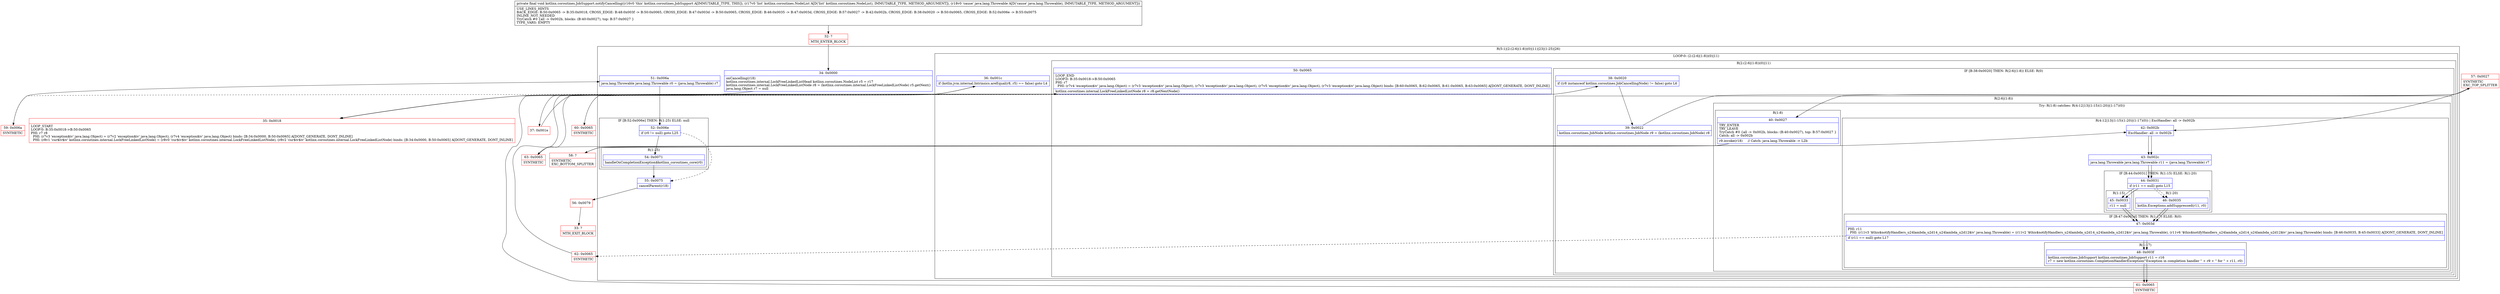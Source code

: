 digraph "CFG forkotlinx.coroutines.JobSupport.notifyCancelling(Lkotlinx\/coroutines\/NodeList;Ljava\/lang\/Throwable;)V" {
subgraph cluster_Region_741616114 {
label = "R(5:1|(2:(2:6|(1:8))(0)|11)|23|(1:25)|26)";
node [shape=record,color=blue];
Node_34 [shape=record,label="{34\:\ 0x0000|onCancelling(r18)\lkotlinx.coroutines.internal.LockFreeLinkedListHead kotlinx.coroutines.NodeList r5 = r17\lkotlinx.coroutines.internal.LockFreeLinkedListNode r8 = (kotlinx.coroutines.internal.LockFreeLinkedListNode) r5.getNext()\ljava.lang.Object r7 = null\l}"];
subgraph cluster_LoopRegion_1957955590 {
label = "LOOP:0: (2:(2:6|(1:8))(0)|11)";
node [shape=record,color=blue];
Node_36 [shape=record,label="{36\:\ 0x001c|if (kotlin.jvm.internal.Intrinsics.areEqual(r8, r5) == false) goto L4\l}"];
subgraph cluster_Region_243945604 {
label = "R(2:(2:6|(1:8))(0)|11)";
node [shape=record,color=blue];
subgraph cluster_IfRegion_1288159146 {
label = "IF [B:38:0x0020] THEN: R(2:6|(1:8)) ELSE: R(0)";
node [shape=record,color=blue];
Node_38 [shape=record,label="{38\:\ 0x0020|if ((r8 instanceof kotlinx.coroutines.JobCancellingNode) != false) goto L6\l}"];
subgraph cluster_Region_1102148729 {
label = "R(2:6|(1:8))";
node [shape=record,color=blue];
Node_39 [shape=record,label="{39\:\ 0x0022|kotlinx.coroutines.JobNode kotlinx.coroutines.JobNode r9 = (kotlinx.coroutines.JobNode) r8\l}"];
subgraph cluster_TryCatchRegion_792371032 {
label = "Try: R(1:8) catches: R(4:12|13|(1:15)(1:20)|(1:17)(0))";
node [shape=record,color=blue];
subgraph cluster_Region_1784290701 {
label = "R(1:8)";
node [shape=record,color=blue];
Node_40 [shape=record,label="{40\:\ 0x0027|TRY_ENTER\lTRY_LEAVE\lTryCatch #0 \{all \-\> 0x002b, blocks: (B:40:0x0027), top: B:57:0x0027 \}\lCatch: all \-\> 0x002b\l|r9.invoke(r18)     \/\/ Catch: java.lang.Throwable \-\> L2b\l}"];
}
subgraph cluster_Region_1237568551 {
label = "R(4:12|13|(1:15)(1:20)|(1:17)(0)) | ExcHandler: all \-\> 0x002b\l";
node [shape=record,color=blue];
Node_42 [shape=record,label="{42\:\ 0x002b|ExcHandler: all \-\> 0x002b\l}"];
Node_43 [shape=record,label="{43\:\ 0x002c|java.lang.Throwable java.lang.Throwable r11 = (java.lang.Throwable) r7\l}"];
subgraph cluster_IfRegion_1163725626 {
label = "IF [B:44:0x0031] THEN: R(1:15) ELSE: R(1:20)";
node [shape=record,color=blue];
Node_44 [shape=record,label="{44\:\ 0x0031|if (r11 == null) goto L15\l}"];
subgraph cluster_Region_1026512405 {
label = "R(1:15)";
node [shape=record,color=blue];
Node_45 [shape=record,label="{45\:\ 0x0033|r11 = null\l}"];
}
subgraph cluster_Region_842417878 {
label = "R(1:20)";
node [shape=record,color=blue];
Node_46 [shape=record,label="{46\:\ 0x0035|kotlin.Exceptions.addSuppressed(r11, r0)\l}"];
}
}
subgraph cluster_IfRegion_146441064 {
label = "IF [B:47:0x003d] THEN: R(1:17) ELSE: R(0)";
node [shape=record,color=blue];
Node_47 [shape=record,label="{47\:\ 0x003d|PHI: r11 \l  PHI: (r11v3 '$this$notifyHandlers_u24lambda_u2d14_u24lambda_u2d12$iv' java.lang.Throwable) = (r11v2 '$this$notifyHandlers_u24lambda_u2d14_u24lambda_u2d12$iv' java.lang.Throwable), (r11v6 '$this$notifyHandlers_u24lambda_u2d14_u24lambda_u2d12$iv' java.lang.Throwable) binds: [B:46:0x0035, B:45:0x0033] A[DONT_GENERATE, DONT_INLINE]\l|if (r11 == null) goto L17\l}"];
subgraph cluster_Region_353480817 {
label = "R(1:17)";
node [shape=record,color=blue];
Node_48 [shape=record,label="{48\:\ 0x003f|kotlinx.coroutines.JobSupport kotlinx.coroutines.JobSupport r11 = r16\lr7 = new kotlinx.coroutines.CompletionHandlerException(\"Exception in completion handler \" + r9 + \" for \" + r11, r0)\l}"];
}
subgraph cluster_Region_1303291810 {
label = "R(0)";
node [shape=record,color=blue];
}
}
}
}
}
subgraph cluster_Region_1260955110 {
label = "R(0)";
node [shape=record,color=blue];
}
}
Node_50 [shape=record,label="{50\:\ 0x0065|LOOP_END\lLOOP:0: B:35:0x0018\-\>B:50:0x0065\lPHI: r7 \l  PHI: (r7v4 'exception$iv' java.lang.Object) = (r7v3 'exception$iv' java.lang.Object), (r7v3 'exception$iv' java.lang.Object), (r7v5 'exception$iv' java.lang.Object), (r7v3 'exception$iv' java.lang.Object) binds: [B:60:0x0065, B:62:0x0065, B:61:0x0065, B:63:0x0065] A[DONT_GENERATE, DONT_INLINE]\l|kotlinx.coroutines.internal.LockFreeLinkedListNode r8 = r8.getNextNode()\l}"];
}
}
Node_51 [shape=record,label="{51\:\ 0x006a|java.lang.Throwable java.lang.Throwable r0 = (java.lang.Throwable) r7\l}"];
subgraph cluster_IfRegion_948437082 {
label = "IF [B:52:0x006e] THEN: R(1:25) ELSE: null";
node [shape=record,color=blue];
Node_52 [shape=record,label="{52\:\ 0x006e|if (r0 != null) goto L25\l}"];
subgraph cluster_Region_1917893006 {
label = "R(1:25)";
node [shape=record,color=blue];
Node_54 [shape=record,label="{54\:\ 0x0071|handleOnCompletionException$kotlinx_coroutines_core(r0)\l}"];
}
}
Node_55 [shape=record,label="{55\:\ 0x0075|cancelParent(r18)\l}"];
}
subgraph cluster_Region_1237568551 {
label = "R(4:12|13|(1:15)(1:20)|(1:17)(0)) | ExcHandler: all \-\> 0x002b\l";
node [shape=record,color=blue];
Node_42 [shape=record,label="{42\:\ 0x002b|ExcHandler: all \-\> 0x002b\l}"];
Node_43 [shape=record,label="{43\:\ 0x002c|java.lang.Throwable java.lang.Throwable r11 = (java.lang.Throwable) r7\l}"];
subgraph cluster_IfRegion_1163725626 {
label = "IF [B:44:0x0031] THEN: R(1:15) ELSE: R(1:20)";
node [shape=record,color=blue];
Node_44 [shape=record,label="{44\:\ 0x0031|if (r11 == null) goto L15\l}"];
subgraph cluster_Region_1026512405 {
label = "R(1:15)";
node [shape=record,color=blue];
Node_45 [shape=record,label="{45\:\ 0x0033|r11 = null\l}"];
}
subgraph cluster_Region_842417878 {
label = "R(1:20)";
node [shape=record,color=blue];
Node_46 [shape=record,label="{46\:\ 0x0035|kotlin.Exceptions.addSuppressed(r11, r0)\l}"];
}
}
subgraph cluster_IfRegion_146441064 {
label = "IF [B:47:0x003d] THEN: R(1:17) ELSE: R(0)";
node [shape=record,color=blue];
Node_47 [shape=record,label="{47\:\ 0x003d|PHI: r11 \l  PHI: (r11v3 '$this$notifyHandlers_u24lambda_u2d14_u24lambda_u2d12$iv' java.lang.Throwable) = (r11v2 '$this$notifyHandlers_u24lambda_u2d14_u24lambda_u2d12$iv' java.lang.Throwable), (r11v6 '$this$notifyHandlers_u24lambda_u2d14_u24lambda_u2d12$iv' java.lang.Throwable) binds: [B:46:0x0035, B:45:0x0033] A[DONT_GENERATE, DONT_INLINE]\l|if (r11 == null) goto L17\l}"];
subgraph cluster_Region_353480817 {
label = "R(1:17)";
node [shape=record,color=blue];
Node_48 [shape=record,label="{48\:\ 0x003f|kotlinx.coroutines.JobSupport kotlinx.coroutines.JobSupport r11 = r16\lr7 = new kotlinx.coroutines.CompletionHandlerException(\"Exception in completion handler \" + r9 + \" for \" + r11, r0)\l}"];
}
subgraph cluster_Region_1303291810 {
label = "R(0)";
node [shape=record,color=blue];
}
}
}
Node_32 [shape=record,color=red,label="{32\:\ ?|MTH_ENTER_BLOCK\l}"];
Node_35 [shape=record,color=red,label="{35\:\ 0x0018|LOOP_START\lLOOP:0: B:35:0x0018\-\>B:50:0x0065\lPHI: r7 r8 \l  PHI: (r7v3 'exception$iv' java.lang.Object) = (r7v2 'exception$iv' java.lang.Object), (r7v4 'exception$iv' java.lang.Object) binds: [B:34:0x0000, B:50:0x0065] A[DONT_GENERATE, DONT_INLINE]\l  PHI: (r8v1 'cur$iv$iv' kotlinx.coroutines.internal.LockFreeLinkedListNode) = (r8v0 'cur$iv$iv' kotlinx.coroutines.internal.LockFreeLinkedListNode), (r8v2 'cur$iv$iv' kotlinx.coroutines.internal.LockFreeLinkedListNode) binds: [B:34:0x0000, B:50:0x0065] A[DONT_GENERATE, DONT_INLINE]\l}"];
Node_37 [shape=record,color=red,label="{37\:\ 0x001e}"];
Node_57 [shape=record,color=red,label="{57\:\ 0x0027|SYNTHETIC\lEXC_TOP_SPLITTER\l}"];
Node_58 [shape=record,color=red,label="{58\:\ ?|SYNTHETIC\lEXC_BOTTOM_SPLITTER\l}"];
Node_63 [shape=record,color=red,label="{63\:\ 0x0065|SYNTHETIC\l}"];
Node_61 [shape=record,color=red,label="{61\:\ 0x0065|SYNTHETIC\l}"];
Node_62 [shape=record,color=red,label="{62\:\ 0x0065|SYNTHETIC\l}"];
Node_60 [shape=record,color=red,label="{60\:\ 0x0065|SYNTHETIC\l}"];
Node_59 [shape=record,color=red,label="{59\:\ 0x006a|SYNTHETIC\l}"];
Node_56 [shape=record,color=red,label="{56\:\ 0x0079}"];
Node_33 [shape=record,color=red,label="{33\:\ ?|MTH_EXIT_BLOCK\l}"];
MethodNode[shape=record,label="{private final void kotlinx.coroutines.JobSupport.notifyCancelling((r16v0 'this' kotlinx.coroutines.JobSupport A[IMMUTABLE_TYPE, THIS]), (r17v0 'list' kotlinx.coroutines.NodeList A[D('list' kotlinx.coroutines.NodeList), IMMUTABLE_TYPE, METHOD_ARGUMENT]), (r18v0 'cause' java.lang.Throwable A[D('cause' java.lang.Throwable), IMMUTABLE_TYPE, METHOD_ARGUMENT]))  | USE_LINES_HINTS\lBACK_EDGE: B:50:0x0065 \-\> B:35:0x0018, CROSS_EDGE: B:48:0x003f \-\> B:50:0x0065, CROSS_EDGE: B:47:0x003d \-\> B:50:0x0065, CROSS_EDGE: B:46:0x0035 \-\> B:47:0x003d, CROSS_EDGE: B:57:0x0027 \-\> B:42:0x002b, CROSS_EDGE: B:38:0x0020 \-\> B:50:0x0065, CROSS_EDGE: B:52:0x006e \-\> B:55:0x0075\lINLINE_NOT_NEEDED\lTryCatch #0 \{all \-\> 0x002b, blocks: (B:40:0x0027), top: B:57:0x0027 \}\lTYPE_VARS: EMPTY\l}"];
MethodNode -> Node_32;Node_34 -> Node_35;
Node_36 -> Node_37;
Node_36 -> Node_59[style=dashed];
Node_38 -> Node_39;
Node_38 -> Node_60[style=dashed];
Node_39 -> Node_57;
Node_40 -> Node_58;
Node_40 -> Node_63;
Node_42 -> Node_43;
Node_43 -> Node_44;
Node_44 -> Node_45;
Node_44 -> Node_46[style=dashed];
Node_45 -> Node_47;
Node_46 -> Node_47;
Node_47 -> Node_48;
Node_47 -> Node_62[style=dashed];
Node_48 -> Node_61;
Node_50 -> Node_35;
Node_51 -> Node_52;
Node_52 -> Node_54;
Node_52 -> Node_55[style=dashed];
Node_54 -> Node_55;
Node_55 -> Node_56;
Node_42 -> Node_43;
Node_43 -> Node_44;
Node_44 -> Node_45;
Node_44 -> Node_46[style=dashed];
Node_45 -> Node_47;
Node_46 -> Node_47;
Node_47 -> Node_48;
Node_47 -> Node_62[style=dashed];
Node_48 -> Node_61;
Node_32 -> Node_34;
Node_35 -> Node_36;
Node_37 -> Node_38;
Node_57 -> Node_40;
Node_57 -> Node_42;
Node_58 -> Node_42;
Node_63 -> Node_50;
Node_61 -> Node_50;
Node_62 -> Node_50;
Node_60 -> Node_50;
Node_59 -> Node_51;
Node_56 -> Node_33;
}

